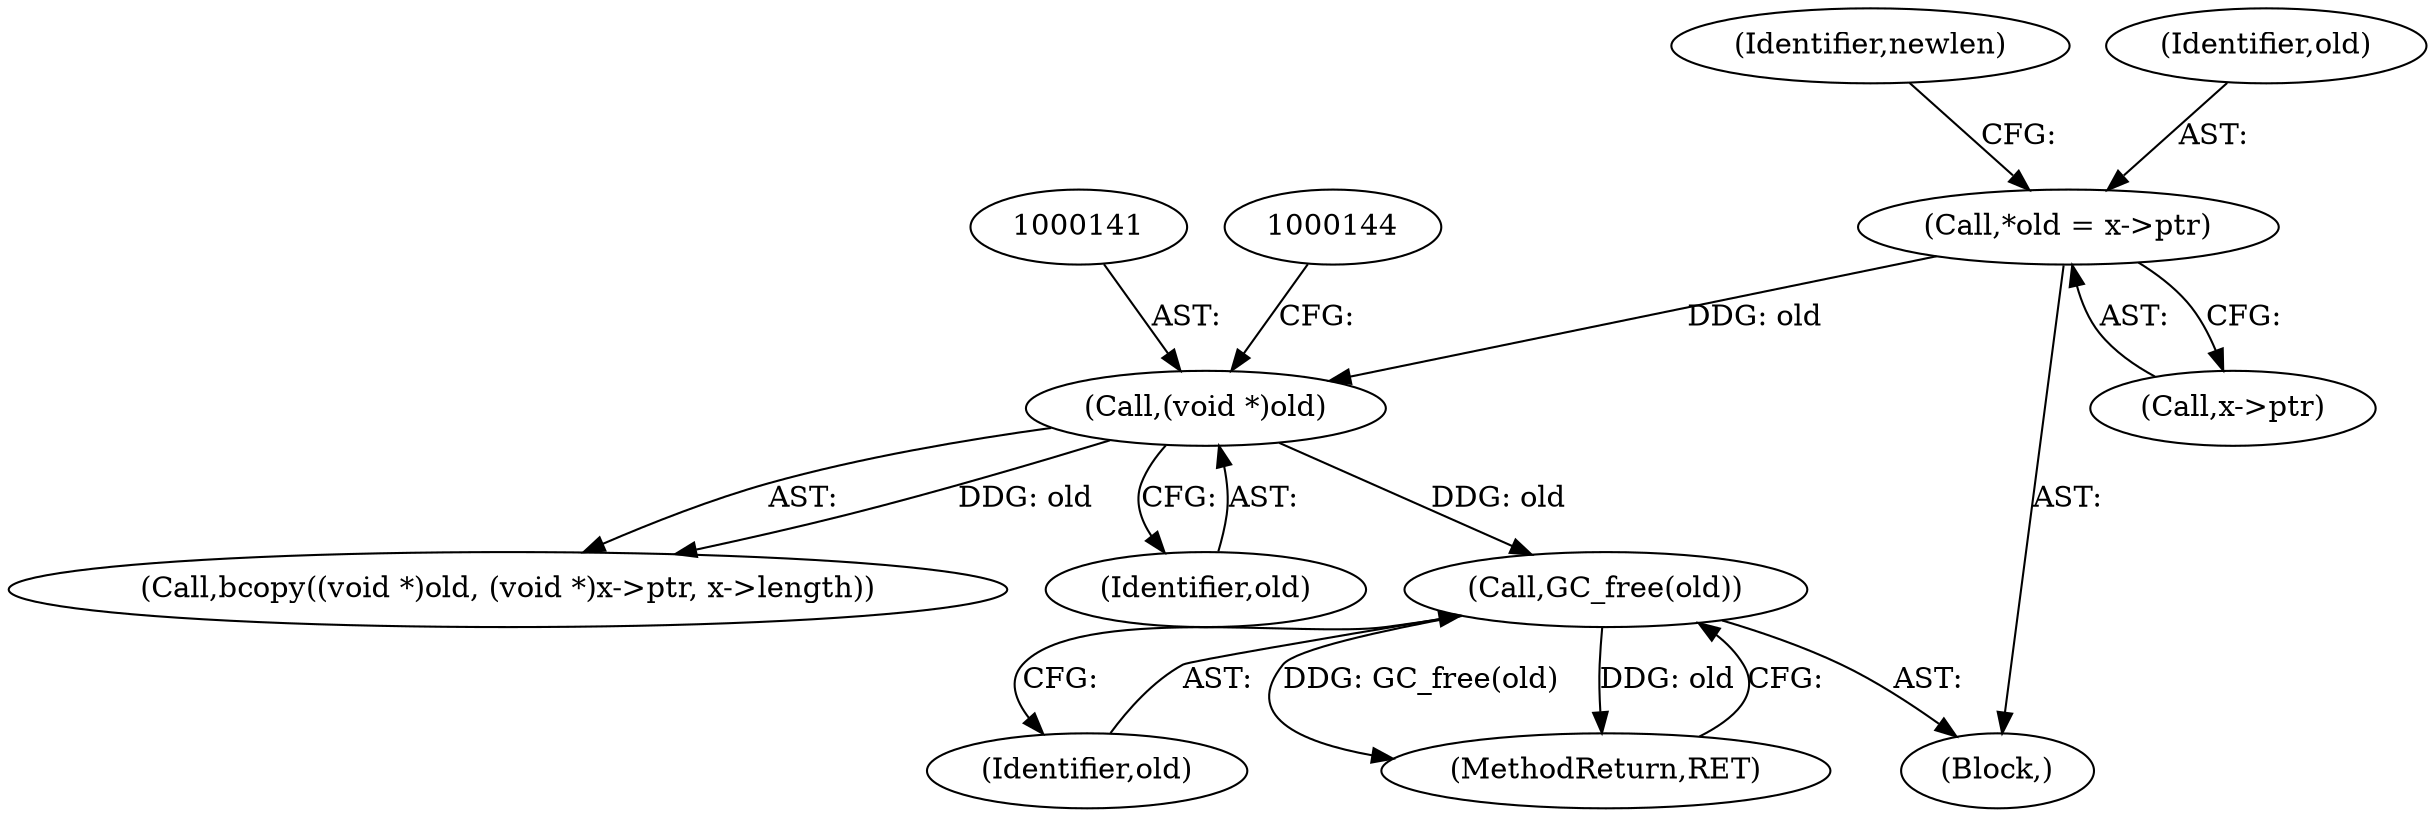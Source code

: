 digraph "0_w3m_d43527cfa0dbb3ccefec4a6f7b32c1434739aa29@API" {
"1000151" [label="(Call,GC_free(old))"];
"1000140" [label="(Call,(void *)old)"];
"1000104" [label="(Call,*old = x->ptr)"];
"1000139" [label="(Call,bcopy((void *)old, (void *)x->ptr, x->length))"];
"1000106" [label="(Call,x->ptr)"];
"1000111" [label="(Identifier,newlen)"];
"1000102" [label="(Block,)"];
"1000105" [label="(Identifier,old)"];
"1000142" [label="(Identifier,old)"];
"1000104" [label="(Call,*old = x->ptr)"];
"1000140" [label="(Call,(void *)old)"];
"1000151" [label="(Call,GC_free(old))"];
"1000152" [label="(Identifier,old)"];
"1000153" [label="(MethodReturn,RET)"];
"1000151" -> "1000102"  [label="AST: "];
"1000151" -> "1000152"  [label="CFG: "];
"1000152" -> "1000151"  [label="AST: "];
"1000153" -> "1000151"  [label="CFG: "];
"1000151" -> "1000153"  [label="DDG: GC_free(old)"];
"1000151" -> "1000153"  [label="DDG: old"];
"1000140" -> "1000151"  [label="DDG: old"];
"1000140" -> "1000139"  [label="AST: "];
"1000140" -> "1000142"  [label="CFG: "];
"1000141" -> "1000140"  [label="AST: "];
"1000142" -> "1000140"  [label="AST: "];
"1000144" -> "1000140"  [label="CFG: "];
"1000140" -> "1000139"  [label="DDG: old"];
"1000104" -> "1000140"  [label="DDG: old"];
"1000104" -> "1000102"  [label="AST: "];
"1000104" -> "1000106"  [label="CFG: "];
"1000105" -> "1000104"  [label="AST: "];
"1000106" -> "1000104"  [label="AST: "];
"1000111" -> "1000104"  [label="CFG: "];
}

